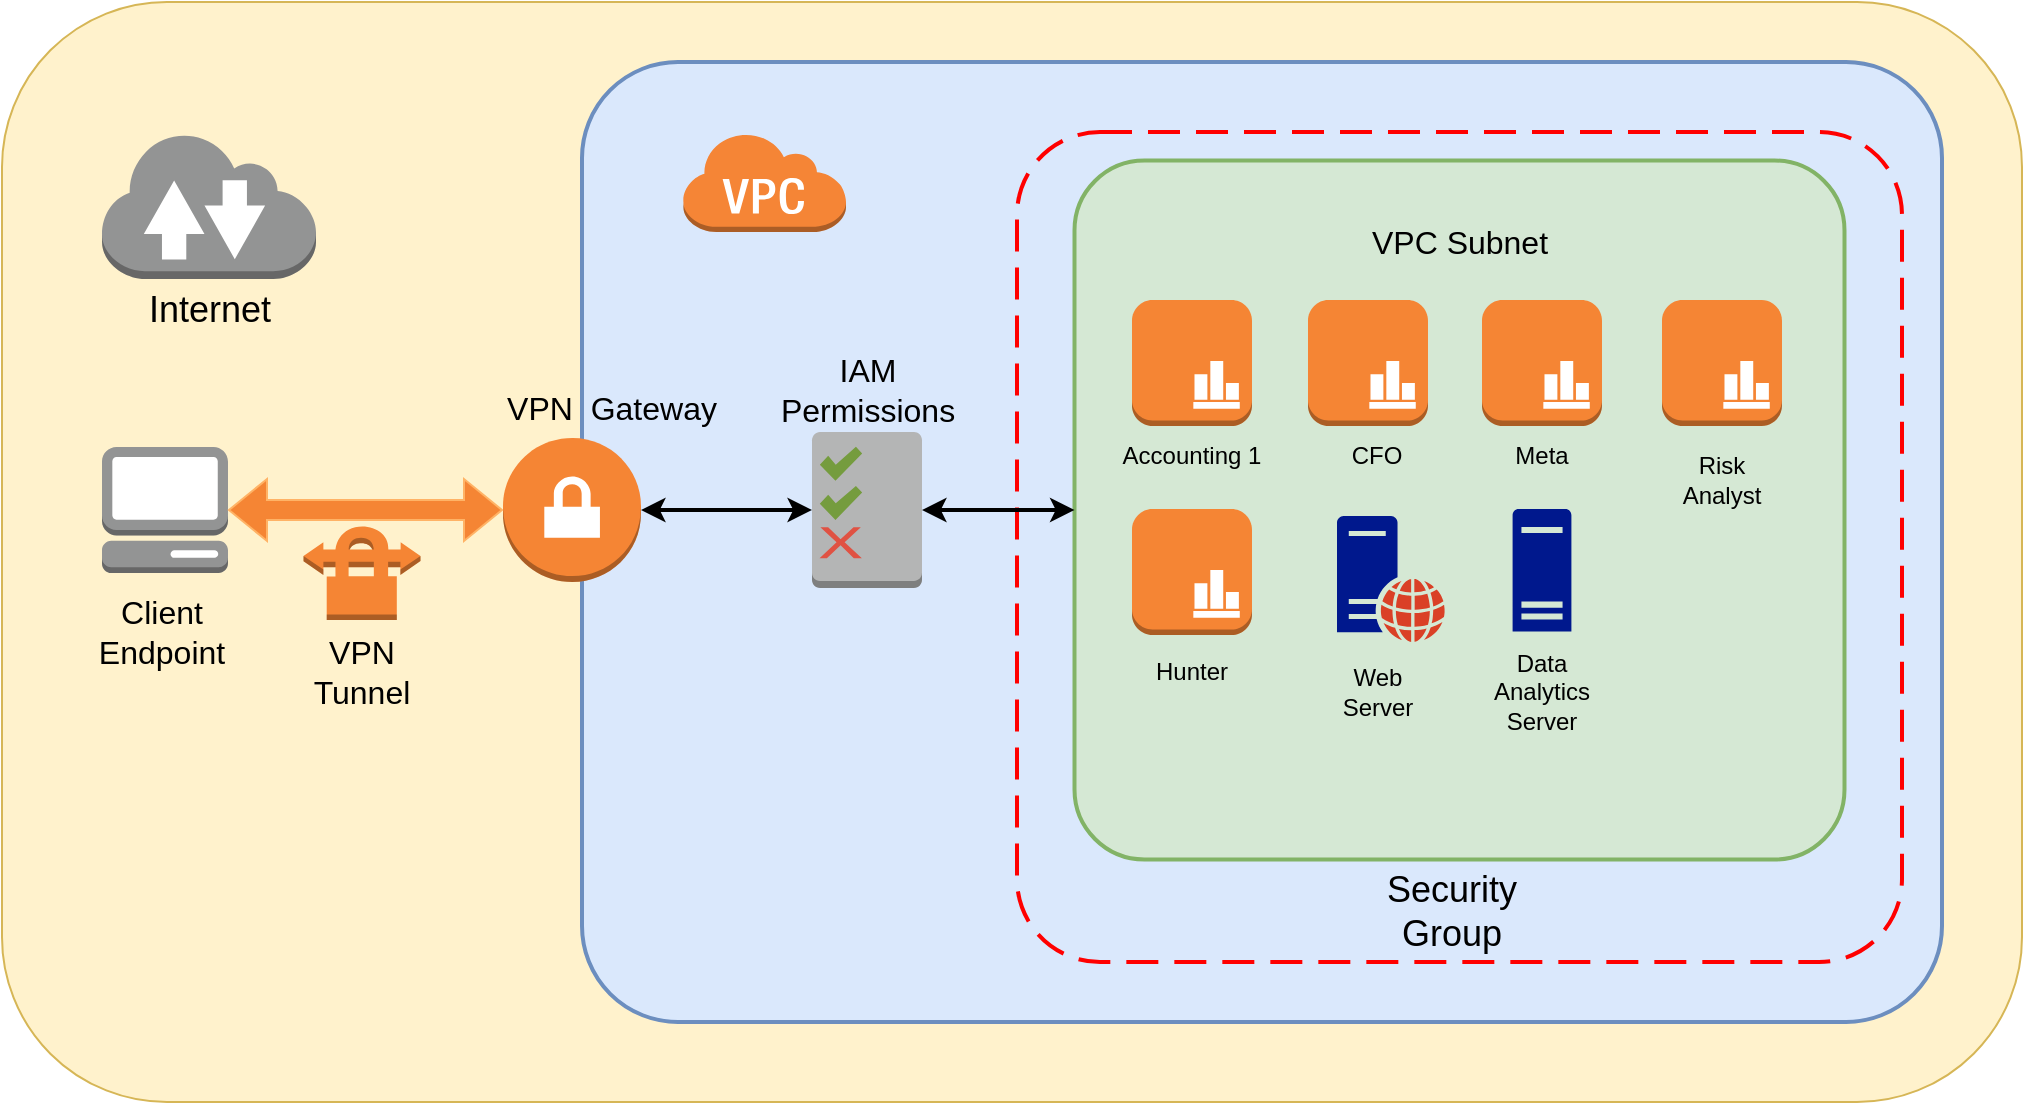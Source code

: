<mxfile version="21.6.8" type="google">
  <diagram name="Page-1" id="taVJ35tq75rkEa6SwReA">
    <mxGraphModel grid="1" page="1" gridSize="10" guides="1" tooltips="1" connect="1" arrows="1" fold="1" pageScale="1" pageWidth="850" pageHeight="1100" math="0" shadow="0">
      <root>
        <mxCell id="0" />
        <mxCell id="1" parent="0" />
        <mxCell id="1ZHfHGlW6hKa8Q7_D9X9-38" value="" style="rounded=1;whiteSpace=wrap;html=1;fillColor=#fff2cc;strokeColor=#d6b656;" vertex="1" parent="1">
          <mxGeometry x="30" y="30" width="1010" height="550" as="geometry" />
        </mxCell>
        <mxCell id="1ZHfHGlW6hKa8Q7_D9X9-26" value="" style="rounded=1;arcSize=10;dashed=0;fillColor=#dae8fc;strokeWidth=2;strokeColor=#6c8ebf;" vertex="1" parent="1">
          <mxGeometry x="320" y="60" width="680" height="480" as="geometry" />
        </mxCell>
        <mxCell id="1ZHfHGlW6hKa8Q7_D9X9-28" value="" style="rounded=1;arcSize=10;dashed=1;strokeColor=#ff0000;fillColor=none;gradientColor=none;dashPattern=8 4;strokeWidth=2;" vertex="1" parent="1">
          <mxGeometry x="537.5" y="95" width="442.5" height="415" as="geometry" />
        </mxCell>
        <mxCell id="1ZHfHGlW6hKa8Q7_D9X9-24" value="" style="rounded=1;arcSize=10;dashed=0;fillColor=#d5e8d4;strokeWidth=2;strokeColor=#82b366;" vertex="1" parent="1">
          <mxGeometry x="566.25" y="109.25" width="385" height="349.5" as="geometry" />
        </mxCell>
        <mxCell id="1ZHfHGlW6hKa8Q7_D9X9-27" value="" style="dashed=0;html=1;shape=mxgraph.aws3.virtual_private_cloud;fillColor=#F58536;gradientColor=none;dashed=0;" vertex="1" parent="1">
          <mxGeometry x="370" y="95" width="82" height="50" as="geometry" />
        </mxCell>
        <mxCell id="1ZHfHGlW6hKa8Q7_D9X9-34" value="" style="outlineConnect=0;dashed=0;verticalLabelPosition=bottom;verticalAlign=top;align=center;html=1;shape=mxgraph.aws3.vpn_gateway;fillColor=#F58534;gradientColor=none;" vertex="1" parent="1">
          <mxGeometry x="280.5" y="248" width="69" height="72" as="geometry" />
        </mxCell>
        <mxCell id="1ZHfHGlW6hKa8Q7_D9X9-35" value="" style="outlineConnect=0;dashed=0;verticalLabelPosition=bottom;verticalAlign=top;align=center;html=1;shape=mxgraph.aws3.vpn_connection;fillColor=#F58534;gradientColor=none;" vertex="1" parent="1">
          <mxGeometry x="180.75" y="291" width="58.5" height="48" as="geometry" />
        </mxCell>
        <mxCell id="1ZHfHGlW6hKa8Q7_D9X9-37" value="" style="outlineConnect=0;dashed=0;verticalLabelPosition=bottom;verticalAlign=top;align=center;html=1;shape=mxgraph.aws3.management_console;fillColor=#939494;gradientColor=none;" vertex="1" parent="1">
          <mxGeometry x="80" y="252.5" width="63" height="63" as="geometry" />
        </mxCell>
        <mxCell id="1ZHfHGlW6hKa8Q7_D9X9-39" value="" style="outlineConnect=0;dashed=0;verticalLabelPosition=bottom;verticalAlign=top;align=center;html=1;shape=mxgraph.aws3.internet_2;fillColor=#939494;gradientColor=none;" vertex="1" parent="1">
          <mxGeometry x="80" y="95" width="107" height="73.5" as="geometry" />
        </mxCell>
        <mxCell id="1ZHfHGlW6hKa8Q7_D9X9-40" value="Internet" style="text;html=1;strokeColor=none;fillColor=none;align=center;verticalAlign=middle;whiteSpace=wrap;rounded=0;fontSize=18;" vertex="1" parent="1">
          <mxGeometry x="103.5" y="168.5" width="60" height="30" as="geometry" />
        </mxCell>
        <mxCell id="1ZHfHGlW6hKa8Q7_D9X9-45" value="" style="outlineConnect=0;dashed=0;verticalLabelPosition=bottom;verticalAlign=top;align=center;html=1;shape=mxgraph.aws3.permissions_2;fillColor=#B4B5B5;gradientColor=none;" vertex="1" parent="1">
          <mxGeometry x="435" y="245" width="55" height="78" as="geometry" />
        </mxCell>
        <mxCell id="1ZHfHGlW6hKa8Q7_D9X9-47" value="&lt;font style=&quot;font-size: 18px;&quot;&gt;Security&lt;br&gt;Group&lt;/font&gt;" style="text;html=1;strokeColor=none;fillColor=none;align=center;verticalAlign=middle;whiteSpace=wrap;rounded=0;" vertex="1" parent="1">
          <mxGeometry x="725.3" y="470" width="60" height="30" as="geometry" />
        </mxCell>
        <mxCell id="1ZHfHGlW6hKa8Q7_D9X9-48" value="&lt;font style=&quot;font-size: 16px;&quot;&gt;VPC Subnet&lt;/font&gt;" style="text;html=1;strokeColor=none;fillColor=none;align=center;verticalAlign=middle;whiteSpace=wrap;rounded=0;" vertex="1" parent="1">
          <mxGeometry x="693.75" y="135" width="130" height="30" as="geometry" />
        </mxCell>
        <mxCell id="1ZHfHGlW6hKa8Q7_D9X9-49" value="&lt;font style=&quot;font-size: 16px;&quot;&gt;IAM Permissions&lt;/font&gt;" style="text;html=1;strokeColor=none;fillColor=none;align=center;verticalAlign=middle;whiteSpace=wrap;rounded=0;" vertex="1" parent="1">
          <mxGeometry x="432.5" y="208.5" width="60" height="30" as="geometry" />
        </mxCell>
        <mxCell id="1ZHfHGlW6hKa8Q7_D9X9-50" value="" style="endArrow=classic;startArrow=classic;html=1;rounded=0;entryX=0;entryY=0.5;entryDx=0;entryDy=0;entryPerimeter=0;exitX=1;exitY=0.5;exitDx=0;exitDy=0;exitPerimeter=0;strokeWidth=2;" edge="1" parent="1" source="1ZHfHGlW6hKa8Q7_D9X9-34" target="1ZHfHGlW6hKa8Q7_D9X9-45">
          <mxGeometry width="50" height="50" relative="1" as="geometry">
            <mxPoint x="360" y="330" as="sourcePoint" />
            <mxPoint x="410" y="280" as="targetPoint" />
          </mxGeometry>
        </mxCell>
        <mxCell id="1ZHfHGlW6hKa8Q7_D9X9-51" value="" style="endArrow=classic;startArrow=classic;html=1;rounded=0;exitX=1;exitY=0.5;exitDx=0;exitDy=0;exitPerimeter=0;strokeWidth=2;" edge="1" parent="1" source="1ZHfHGlW6hKa8Q7_D9X9-45" target="1ZHfHGlW6hKa8Q7_D9X9-24">
          <mxGeometry width="50" height="50" relative="1" as="geometry">
            <mxPoint x="510" y="300" as="sourcePoint" />
            <mxPoint x="570" y="240" as="targetPoint" />
          </mxGeometry>
        </mxCell>
        <mxCell id="1ZHfHGlW6hKa8Q7_D9X9-52" value="" style="shape=flexArrow;endArrow=classic;startArrow=classic;html=1;rounded=0;entryX=0;entryY=0.5;entryDx=0;entryDy=0;entryPerimeter=0;strokeColor=#FFB366;fillColor=#F58534;" edge="1" parent="1" source="1ZHfHGlW6hKa8Q7_D9X9-37" target="1ZHfHGlW6hKa8Q7_D9X9-34">
          <mxGeometry width="100" height="100" relative="1" as="geometry">
            <mxPoint x="130" y="400" as="sourcePoint" />
            <mxPoint x="230" y="300" as="targetPoint" />
          </mxGeometry>
        </mxCell>
        <mxCell id="1ZHfHGlW6hKa8Q7_D9X9-55" value="&lt;font style=&quot;font-size: 16px;&quot;&gt;VPN Tunnel&lt;/font&gt;" style="text;html=1;strokeColor=none;fillColor=none;align=center;verticalAlign=middle;whiteSpace=wrap;rounded=0;" vertex="1" parent="1">
          <mxGeometry x="180" y="350" width="60" height="30" as="geometry" />
        </mxCell>
        <mxCell id="1ZHfHGlW6hKa8Q7_D9X9-56" value="&lt;font style=&quot;font-size: 16px;&quot;&gt;VPN&amp;nbsp; Gateway&lt;/font&gt;" style="text;html=1;strokeColor=none;fillColor=none;align=center;verticalAlign=middle;whiteSpace=wrap;rounded=0;strokeWidth=6;" vertex="1" parent="1">
          <mxGeometry x="260" y="218" width="150" height="30" as="geometry" />
        </mxCell>
        <mxCell id="1ZHfHGlW6hKa8Q7_D9X9-57" value="&lt;font style=&quot;font-size: 16px;&quot;&gt;Client Endpoint&lt;/font&gt;" style="text;html=1;strokeColor=none;fillColor=none;align=center;verticalAlign=middle;whiteSpace=wrap;rounded=0;" vertex="1" parent="1">
          <mxGeometry x="80" y="330" width="60" height="30" as="geometry" />
        </mxCell>
        <mxCell id="1ZHfHGlW6hKa8Q7_D9X9-58" value="Accounting 1" style="text;html=1;strokeColor=none;fillColor=none;align=center;verticalAlign=middle;whiteSpace=wrap;rounded=0;" vertex="1" parent="1">
          <mxGeometry x="585" y="242" width="80" height="30" as="geometry" />
        </mxCell>
        <mxCell id="1ZHfHGlW6hKa8Q7_D9X9-59" value="CFO" style="text;html=1;strokeColor=none;fillColor=none;align=center;verticalAlign=middle;whiteSpace=wrap;rounded=0;" vertex="1" parent="1">
          <mxGeometry x="680" y="242" width="75" height="30" as="geometry" />
        </mxCell>
        <mxCell id="1ZHfHGlW6hKa8Q7_D9X9-61" value="" style="outlineConnect=0;dashed=0;verticalLabelPosition=bottom;verticalAlign=top;align=center;html=1;shape=mxgraph.aws3.instance_with_cloudwatch;fillColor=#F58534;gradientColor=none;" vertex="1" parent="1">
          <mxGeometry x="595" y="179" width="60" height="63" as="geometry" />
        </mxCell>
        <mxCell id="1ZHfHGlW6hKa8Q7_D9X9-62" value="" style="outlineConnect=0;dashed=0;verticalLabelPosition=bottom;verticalAlign=top;align=center;html=1;shape=mxgraph.aws3.instance_with_cloudwatch;fillColor=#F58534;gradientColor=none;" vertex="1" parent="1">
          <mxGeometry x="683" y="179" width="60" height="63" as="geometry" />
        </mxCell>
        <mxCell id="1ZHfHGlW6hKa8Q7_D9X9-63" value="" style="outlineConnect=0;dashed=0;verticalLabelPosition=bottom;verticalAlign=top;align=center;html=1;shape=mxgraph.aws3.instance_with_cloudwatch;fillColor=#F58534;gradientColor=none;" vertex="1" parent="1">
          <mxGeometry x="770" y="179" width="60" height="63" as="geometry" />
        </mxCell>
        <mxCell id="1ZHfHGlW6hKa8Q7_D9X9-64" value="" style="outlineConnect=0;dashed=0;verticalLabelPosition=bottom;verticalAlign=top;align=center;html=1;shape=mxgraph.aws3.instance_with_cloudwatch;fillColor=#F58534;gradientColor=none;" vertex="1" parent="1">
          <mxGeometry x="860" y="179" width="60" height="63" as="geometry" />
        </mxCell>
        <mxCell id="1ZHfHGlW6hKa8Q7_D9X9-65" value="" style="outlineConnect=0;dashed=0;verticalLabelPosition=bottom;verticalAlign=top;align=center;html=1;shape=mxgraph.aws3.instance_with_cloudwatch;fillColor=#F58534;gradientColor=none;" vertex="1" parent="1">
          <mxGeometry x="595" y="283.5" width="60" height="63" as="geometry" />
        </mxCell>
        <mxCell id="1ZHfHGlW6hKa8Q7_D9X9-67" value="Meta" style="text;html=1;strokeColor=none;fillColor=none;align=center;verticalAlign=middle;whiteSpace=wrap;rounded=0;" vertex="1" parent="1">
          <mxGeometry x="770" y="242" width="60" height="30" as="geometry" />
        </mxCell>
        <mxCell id="1ZHfHGlW6hKa8Q7_D9X9-69" value="Risk Analyst" style="text;html=1;strokeColor=none;fillColor=none;align=center;verticalAlign=middle;whiteSpace=wrap;rounded=0;" vertex="1" parent="1">
          <mxGeometry x="860" y="253.5" width="60" height="30" as="geometry" />
        </mxCell>
        <mxCell id="1ZHfHGlW6hKa8Q7_D9X9-70" value="Hunter" style="text;html=1;strokeColor=none;fillColor=none;align=center;verticalAlign=middle;whiteSpace=wrap;rounded=0;" vertex="1" parent="1">
          <mxGeometry x="595" y="350" width="60" height="30" as="geometry" />
        </mxCell>
        <mxCell id="1ZHfHGlW6hKa8Q7_D9X9-72" value="" style="sketch=0;pointerEvents=1;shadow=0;dashed=0;html=1;strokeColor=none;fillColor=#00188D;labelPosition=center;verticalLabelPosition=bottom;verticalAlign=top;outlineConnect=0;align=center;shape=mxgraph.office.servers.web_server_orange;" vertex="1" parent="1">
          <mxGeometry x="697.5" y="287" width="54" height="63" as="geometry" />
        </mxCell>
        <mxCell id="1ZHfHGlW6hKa8Q7_D9X9-73" value="Web Server" style="text;html=1;strokeColor=none;fillColor=none;align=center;verticalAlign=middle;whiteSpace=wrap;rounded=0;" vertex="1" parent="1">
          <mxGeometry x="687.5" y="360" width="60" height="30" as="geometry" />
        </mxCell>
        <mxCell id="1ZHfHGlW6hKa8Q7_D9X9-76" value="" style="sketch=0;aspect=fixed;pointerEvents=1;shadow=0;dashed=0;html=1;strokeColor=none;labelPosition=center;verticalLabelPosition=bottom;verticalAlign=top;align=center;fillColor=#00188D;shape=mxgraph.mscae.enterprise.server_generic" vertex="1" parent="1">
          <mxGeometry x="785.3" y="283.5" width="29.4" height="61.25" as="geometry" />
        </mxCell>
        <mxCell id="1ZHfHGlW6hKa8Q7_D9X9-77" value="Data Analytics Server" style="text;html=1;strokeColor=none;fillColor=none;align=center;verticalAlign=middle;whiteSpace=wrap;rounded=0;" vertex="1" parent="1">
          <mxGeometry x="770" y="360" width="60" height="30" as="geometry" />
        </mxCell>
      </root>
    </mxGraphModel>
  </diagram>
</mxfile>
